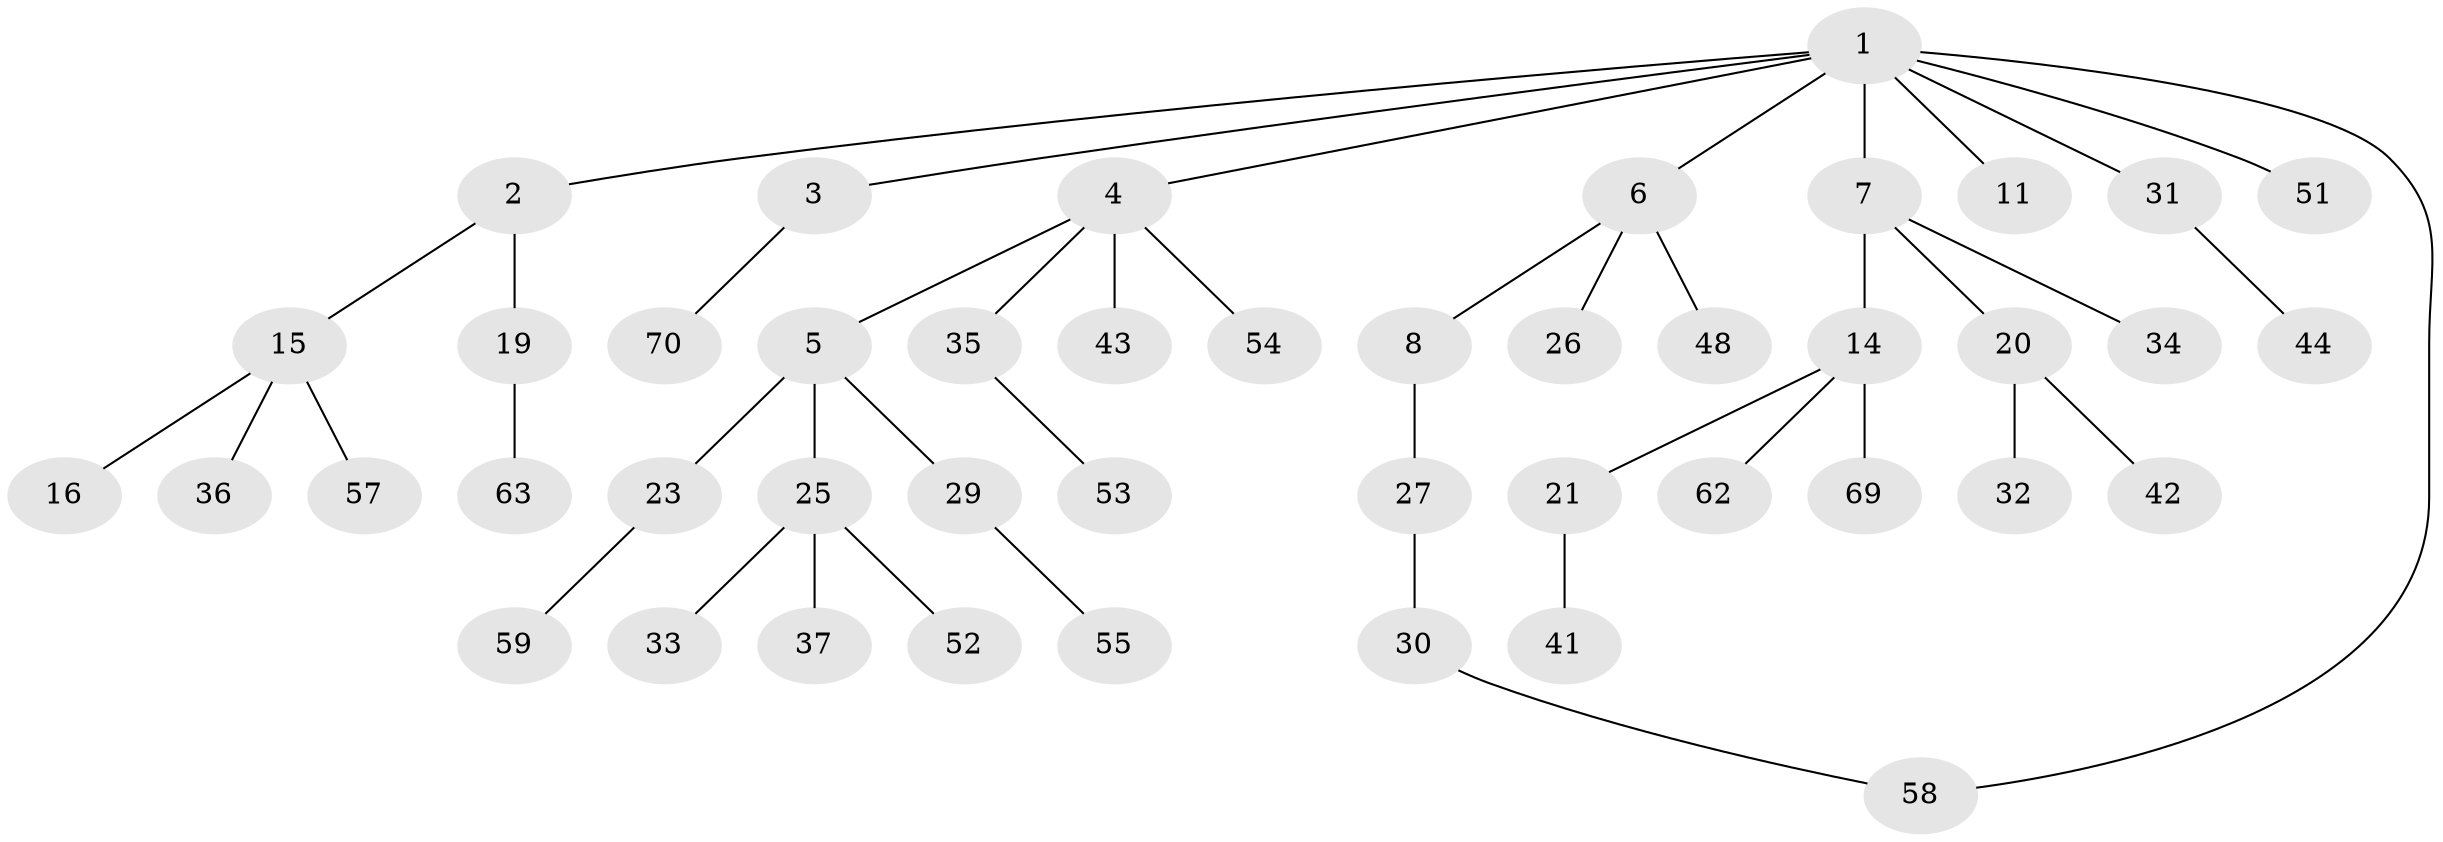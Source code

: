 // Generated by graph-tools (version 1.1) at 2025/51/02/27/25 19:51:40]
// undirected, 45 vertices, 45 edges
graph export_dot {
graph [start="1"]
  node [color=gray90,style=filled];
  1 [super="+9"];
  2 [super="+13"];
  3 [super="+24"];
  4 [super="+28"];
  5 [super="+17"];
  6 [super="+10"];
  7 [super="+12"];
  8 [super="+18"];
  11;
  14 [super="+38"];
  15 [super="+22"];
  16;
  19;
  20 [super="+39"];
  21 [super="+56"];
  23;
  25 [super="+45"];
  26;
  27;
  29 [super="+46"];
  30 [super="+40"];
  31;
  32;
  33 [super="+64"];
  34;
  35 [super="+50"];
  36 [super="+47"];
  37 [super="+65"];
  41;
  42;
  43;
  44 [super="+66"];
  48 [super="+49"];
  51 [super="+68"];
  52;
  53 [super="+60"];
  54;
  55;
  57 [super="+61"];
  58 [super="+67"];
  59;
  62;
  63;
  69;
  70;
  1 -- 2;
  1 -- 3;
  1 -- 4;
  1 -- 6;
  1 -- 7;
  1 -- 11;
  1 -- 31;
  1 -- 58;
  1 -- 51;
  2 -- 19;
  2 -- 15;
  3 -- 70;
  4 -- 5;
  4 -- 35;
  4 -- 43;
  4 -- 54;
  5 -- 25;
  5 -- 29;
  5 -- 23;
  6 -- 8;
  6 -- 26;
  6 -- 48;
  7 -- 20;
  7 -- 34;
  7 -- 14;
  8 -- 27;
  14 -- 21;
  14 -- 62;
  14 -- 69;
  15 -- 16;
  15 -- 57;
  15 -- 36;
  19 -- 63;
  20 -- 32;
  20 -- 42;
  21 -- 41;
  23 -- 59;
  25 -- 33;
  25 -- 37;
  25 -- 52;
  27 -- 30;
  29 -- 55;
  30 -- 58;
  31 -- 44;
  35 -- 53;
}
